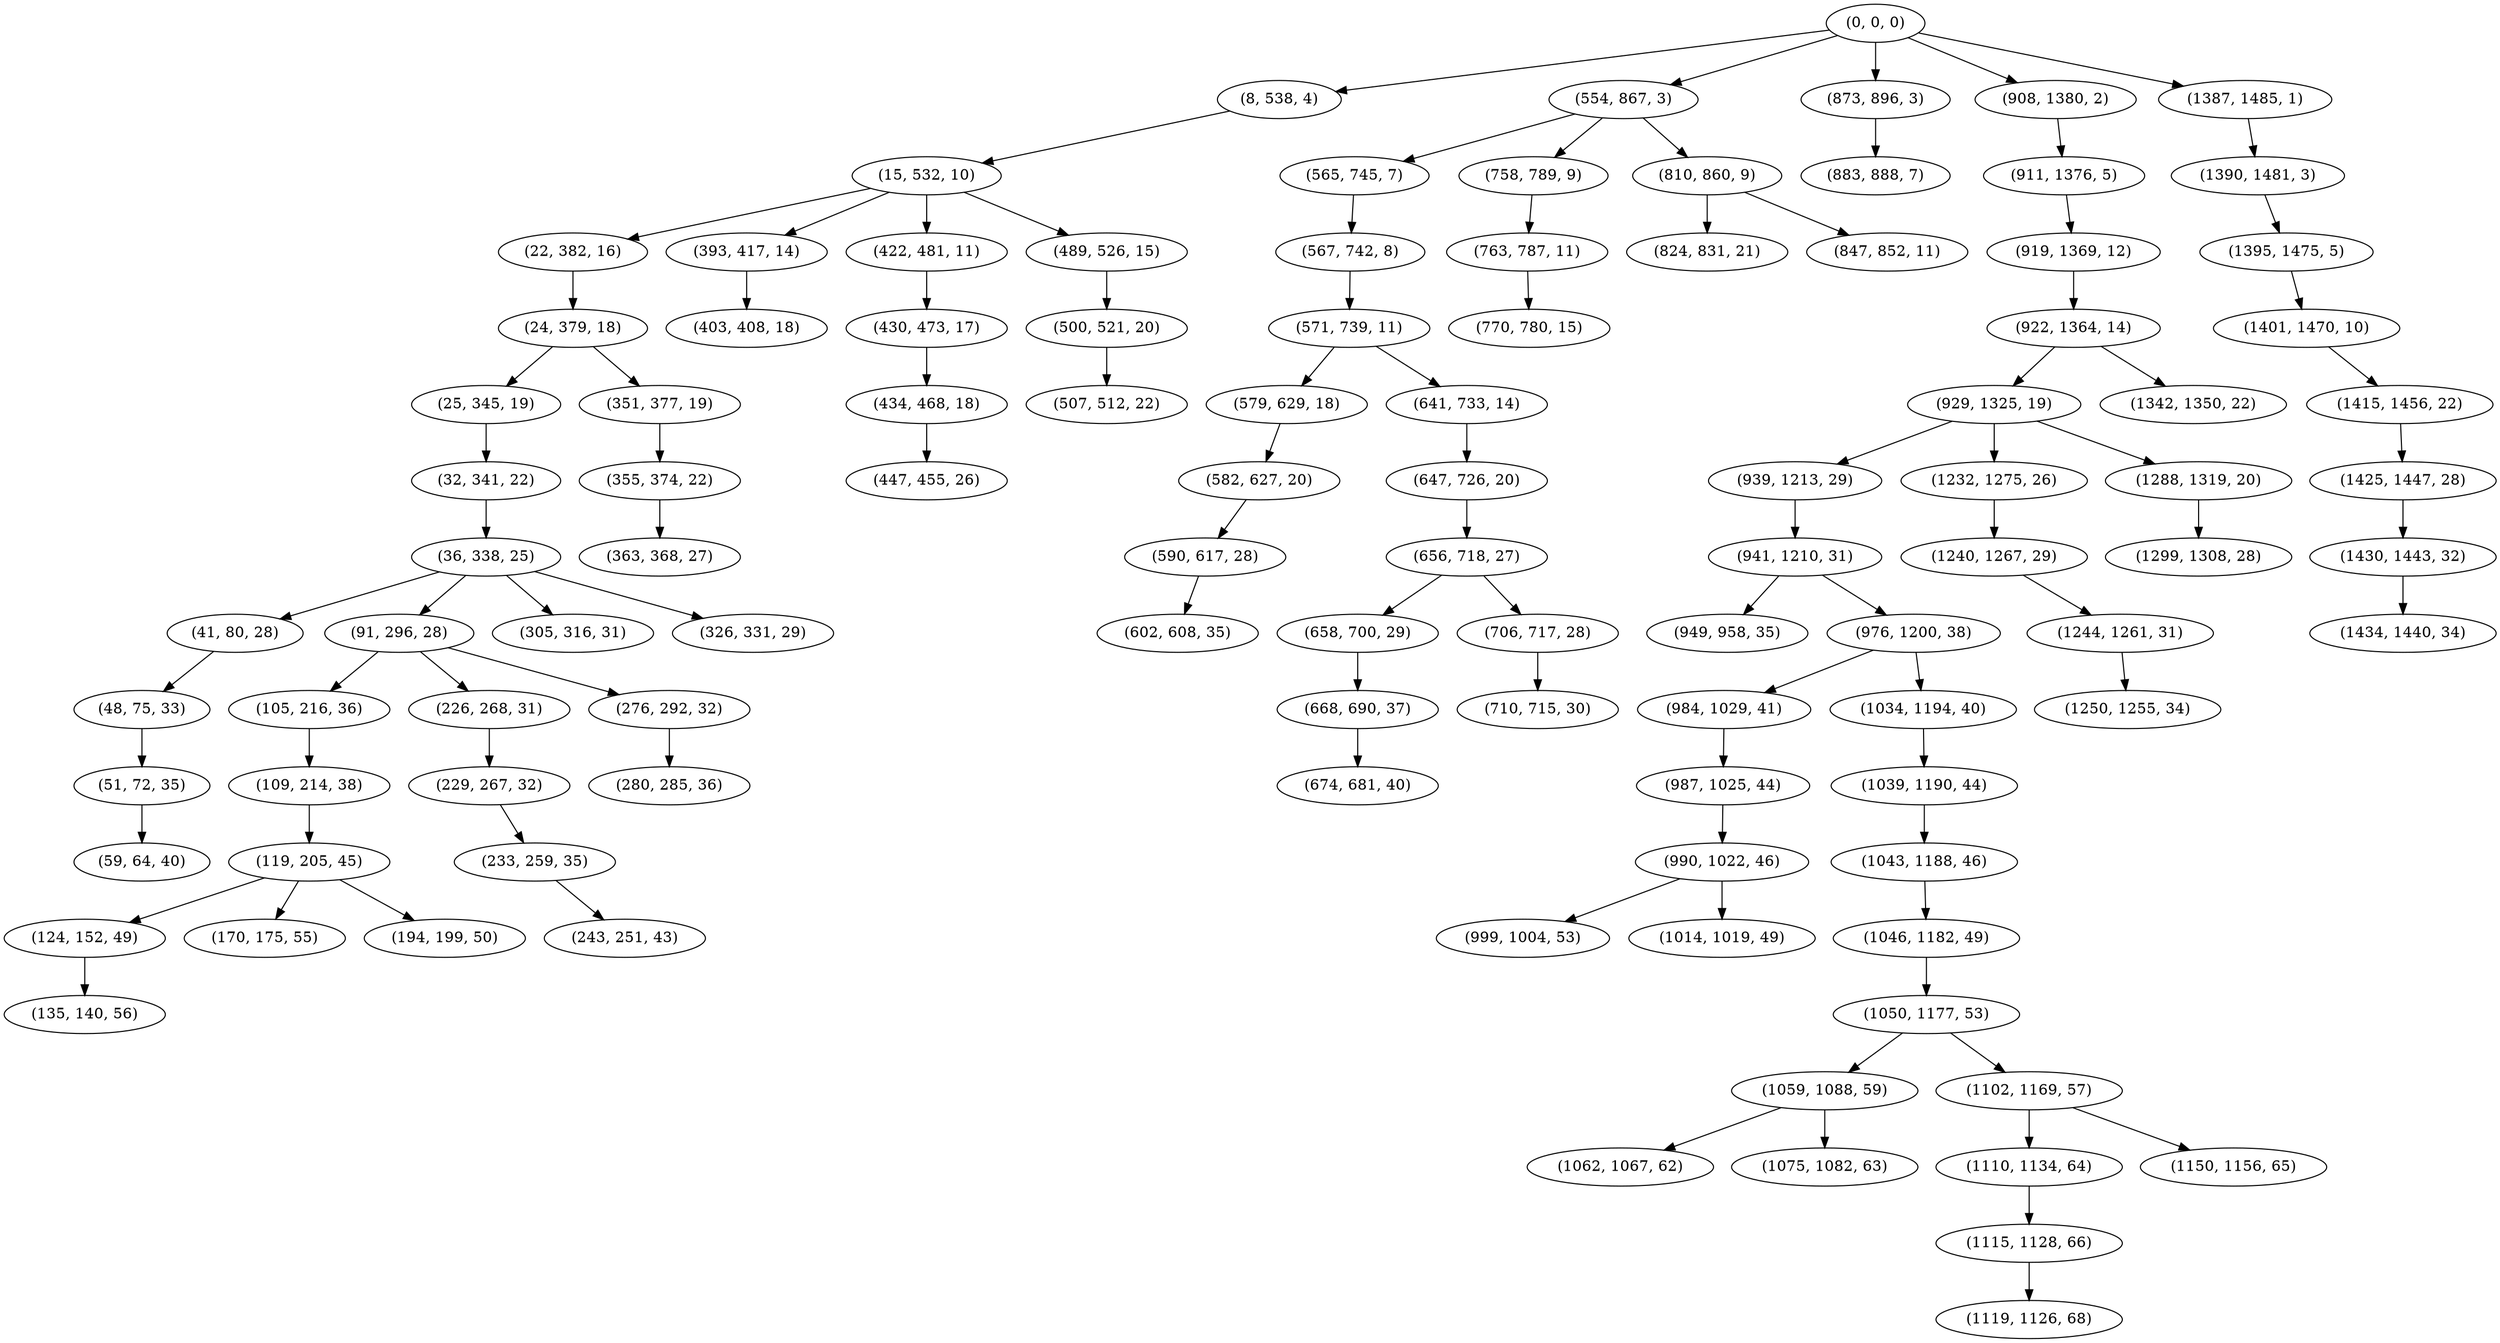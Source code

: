 digraph tree {
    "(0, 0, 0)";
    "(8, 538, 4)";
    "(15, 532, 10)";
    "(22, 382, 16)";
    "(24, 379, 18)";
    "(25, 345, 19)";
    "(32, 341, 22)";
    "(36, 338, 25)";
    "(41, 80, 28)";
    "(48, 75, 33)";
    "(51, 72, 35)";
    "(59, 64, 40)";
    "(91, 296, 28)";
    "(105, 216, 36)";
    "(109, 214, 38)";
    "(119, 205, 45)";
    "(124, 152, 49)";
    "(135, 140, 56)";
    "(170, 175, 55)";
    "(194, 199, 50)";
    "(226, 268, 31)";
    "(229, 267, 32)";
    "(233, 259, 35)";
    "(243, 251, 43)";
    "(276, 292, 32)";
    "(280, 285, 36)";
    "(305, 316, 31)";
    "(326, 331, 29)";
    "(351, 377, 19)";
    "(355, 374, 22)";
    "(363, 368, 27)";
    "(393, 417, 14)";
    "(403, 408, 18)";
    "(422, 481, 11)";
    "(430, 473, 17)";
    "(434, 468, 18)";
    "(447, 455, 26)";
    "(489, 526, 15)";
    "(500, 521, 20)";
    "(507, 512, 22)";
    "(554, 867, 3)";
    "(565, 745, 7)";
    "(567, 742, 8)";
    "(571, 739, 11)";
    "(579, 629, 18)";
    "(582, 627, 20)";
    "(590, 617, 28)";
    "(602, 608, 35)";
    "(641, 733, 14)";
    "(647, 726, 20)";
    "(656, 718, 27)";
    "(658, 700, 29)";
    "(668, 690, 37)";
    "(674, 681, 40)";
    "(706, 717, 28)";
    "(710, 715, 30)";
    "(758, 789, 9)";
    "(763, 787, 11)";
    "(770, 780, 15)";
    "(810, 860, 9)";
    "(824, 831, 21)";
    "(847, 852, 11)";
    "(873, 896, 3)";
    "(883, 888, 7)";
    "(908, 1380, 2)";
    "(911, 1376, 5)";
    "(919, 1369, 12)";
    "(922, 1364, 14)";
    "(929, 1325, 19)";
    "(939, 1213, 29)";
    "(941, 1210, 31)";
    "(949, 958, 35)";
    "(976, 1200, 38)";
    "(984, 1029, 41)";
    "(987, 1025, 44)";
    "(990, 1022, 46)";
    "(999, 1004, 53)";
    "(1014, 1019, 49)";
    "(1034, 1194, 40)";
    "(1039, 1190, 44)";
    "(1043, 1188, 46)";
    "(1046, 1182, 49)";
    "(1050, 1177, 53)";
    "(1059, 1088, 59)";
    "(1062, 1067, 62)";
    "(1075, 1082, 63)";
    "(1102, 1169, 57)";
    "(1110, 1134, 64)";
    "(1115, 1128, 66)";
    "(1119, 1126, 68)";
    "(1150, 1156, 65)";
    "(1232, 1275, 26)";
    "(1240, 1267, 29)";
    "(1244, 1261, 31)";
    "(1250, 1255, 34)";
    "(1288, 1319, 20)";
    "(1299, 1308, 28)";
    "(1342, 1350, 22)";
    "(1387, 1485, 1)";
    "(1390, 1481, 3)";
    "(1395, 1475, 5)";
    "(1401, 1470, 10)";
    "(1415, 1456, 22)";
    "(1425, 1447, 28)";
    "(1430, 1443, 32)";
    "(1434, 1440, 34)";
    "(0, 0, 0)" -> "(8, 538, 4)";
    "(0, 0, 0)" -> "(554, 867, 3)";
    "(0, 0, 0)" -> "(873, 896, 3)";
    "(0, 0, 0)" -> "(908, 1380, 2)";
    "(0, 0, 0)" -> "(1387, 1485, 1)";
    "(8, 538, 4)" -> "(15, 532, 10)";
    "(15, 532, 10)" -> "(22, 382, 16)";
    "(15, 532, 10)" -> "(393, 417, 14)";
    "(15, 532, 10)" -> "(422, 481, 11)";
    "(15, 532, 10)" -> "(489, 526, 15)";
    "(22, 382, 16)" -> "(24, 379, 18)";
    "(24, 379, 18)" -> "(25, 345, 19)";
    "(24, 379, 18)" -> "(351, 377, 19)";
    "(25, 345, 19)" -> "(32, 341, 22)";
    "(32, 341, 22)" -> "(36, 338, 25)";
    "(36, 338, 25)" -> "(41, 80, 28)";
    "(36, 338, 25)" -> "(91, 296, 28)";
    "(36, 338, 25)" -> "(305, 316, 31)";
    "(36, 338, 25)" -> "(326, 331, 29)";
    "(41, 80, 28)" -> "(48, 75, 33)";
    "(48, 75, 33)" -> "(51, 72, 35)";
    "(51, 72, 35)" -> "(59, 64, 40)";
    "(91, 296, 28)" -> "(105, 216, 36)";
    "(91, 296, 28)" -> "(226, 268, 31)";
    "(91, 296, 28)" -> "(276, 292, 32)";
    "(105, 216, 36)" -> "(109, 214, 38)";
    "(109, 214, 38)" -> "(119, 205, 45)";
    "(119, 205, 45)" -> "(124, 152, 49)";
    "(119, 205, 45)" -> "(170, 175, 55)";
    "(119, 205, 45)" -> "(194, 199, 50)";
    "(124, 152, 49)" -> "(135, 140, 56)";
    "(226, 268, 31)" -> "(229, 267, 32)";
    "(229, 267, 32)" -> "(233, 259, 35)";
    "(233, 259, 35)" -> "(243, 251, 43)";
    "(276, 292, 32)" -> "(280, 285, 36)";
    "(351, 377, 19)" -> "(355, 374, 22)";
    "(355, 374, 22)" -> "(363, 368, 27)";
    "(393, 417, 14)" -> "(403, 408, 18)";
    "(422, 481, 11)" -> "(430, 473, 17)";
    "(430, 473, 17)" -> "(434, 468, 18)";
    "(434, 468, 18)" -> "(447, 455, 26)";
    "(489, 526, 15)" -> "(500, 521, 20)";
    "(500, 521, 20)" -> "(507, 512, 22)";
    "(554, 867, 3)" -> "(565, 745, 7)";
    "(554, 867, 3)" -> "(758, 789, 9)";
    "(554, 867, 3)" -> "(810, 860, 9)";
    "(565, 745, 7)" -> "(567, 742, 8)";
    "(567, 742, 8)" -> "(571, 739, 11)";
    "(571, 739, 11)" -> "(579, 629, 18)";
    "(571, 739, 11)" -> "(641, 733, 14)";
    "(579, 629, 18)" -> "(582, 627, 20)";
    "(582, 627, 20)" -> "(590, 617, 28)";
    "(590, 617, 28)" -> "(602, 608, 35)";
    "(641, 733, 14)" -> "(647, 726, 20)";
    "(647, 726, 20)" -> "(656, 718, 27)";
    "(656, 718, 27)" -> "(658, 700, 29)";
    "(656, 718, 27)" -> "(706, 717, 28)";
    "(658, 700, 29)" -> "(668, 690, 37)";
    "(668, 690, 37)" -> "(674, 681, 40)";
    "(706, 717, 28)" -> "(710, 715, 30)";
    "(758, 789, 9)" -> "(763, 787, 11)";
    "(763, 787, 11)" -> "(770, 780, 15)";
    "(810, 860, 9)" -> "(824, 831, 21)";
    "(810, 860, 9)" -> "(847, 852, 11)";
    "(873, 896, 3)" -> "(883, 888, 7)";
    "(908, 1380, 2)" -> "(911, 1376, 5)";
    "(911, 1376, 5)" -> "(919, 1369, 12)";
    "(919, 1369, 12)" -> "(922, 1364, 14)";
    "(922, 1364, 14)" -> "(929, 1325, 19)";
    "(922, 1364, 14)" -> "(1342, 1350, 22)";
    "(929, 1325, 19)" -> "(939, 1213, 29)";
    "(929, 1325, 19)" -> "(1232, 1275, 26)";
    "(929, 1325, 19)" -> "(1288, 1319, 20)";
    "(939, 1213, 29)" -> "(941, 1210, 31)";
    "(941, 1210, 31)" -> "(949, 958, 35)";
    "(941, 1210, 31)" -> "(976, 1200, 38)";
    "(976, 1200, 38)" -> "(984, 1029, 41)";
    "(976, 1200, 38)" -> "(1034, 1194, 40)";
    "(984, 1029, 41)" -> "(987, 1025, 44)";
    "(987, 1025, 44)" -> "(990, 1022, 46)";
    "(990, 1022, 46)" -> "(999, 1004, 53)";
    "(990, 1022, 46)" -> "(1014, 1019, 49)";
    "(1034, 1194, 40)" -> "(1039, 1190, 44)";
    "(1039, 1190, 44)" -> "(1043, 1188, 46)";
    "(1043, 1188, 46)" -> "(1046, 1182, 49)";
    "(1046, 1182, 49)" -> "(1050, 1177, 53)";
    "(1050, 1177, 53)" -> "(1059, 1088, 59)";
    "(1050, 1177, 53)" -> "(1102, 1169, 57)";
    "(1059, 1088, 59)" -> "(1062, 1067, 62)";
    "(1059, 1088, 59)" -> "(1075, 1082, 63)";
    "(1102, 1169, 57)" -> "(1110, 1134, 64)";
    "(1102, 1169, 57)" -> "(1150, 1156, 65)";
    "(1110, 1134, 64)" -> "(1115, 1128, 66)";
    "(1115, 1128, 66)" -> "(1119, 1126, 68)";
    "(1232, 1275, 26)" -> "(1240, 1267, 29)";
    "(1240, 1267, 29)" -> "(1244, 1261, 31)";
    "(1244, 1261, 31)" -> "(1250, 1255, 34)";
    "(1288, 1319, 20)" -> "(1299, 1308, 28)";
    "(1387, 1485, 1)" -> "(1390, 1481, 3)";
    "(1390, 1481, 3)" -> "(1395, 1475, 5)";
    "(1395, 1475, 5)" -> "(1401, 1470, 10)";
    "(1401, 1470, 10)" -> "(1415, 1456, 22)";
    "(1415, 1456, 22)" -> "(1425, 1447, 28)";
    "(1425, 1447, 28)" -> "(1430, 1443, 32)";
    "(1430, 1443, 32)" -> "(1434, 1440, 34)";
}
